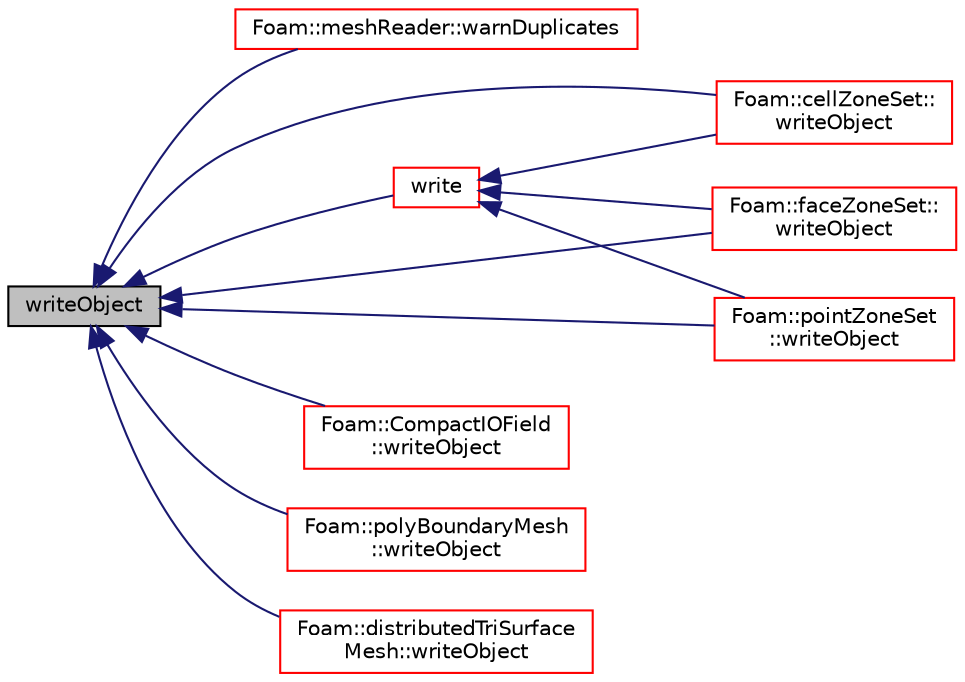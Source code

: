 digraph "writeObject"
{
  bgcolor="transparent";
  edge [fontname="Helvetica",fontsize="10",labelfontname="Helvetica",labelfontsize="10"];
  node [fontname="Helvetica",fontsize="10",shape=record];
  rankdir="LR";
  Node17262 [label="writeObject",height=0.2,width=0.4,color="black", fillcolor="grey75", style="filled", fontcolor="black"];
  Node17262 -> Node17263 [dir="back",color="midnightblue",fontsize="10",style="solid",fontname="Helvetica"];
  Node17263 [label="Foam::meshReader::warnDuplicates",height=0.2,width=0.4,color="red",URL="$a22065.html#a2638db035b2a192cbe57e864292f2823",tooltip="Warn about repeated names. "];
  Node17262 -> Node17265 [dir="back",color="midnightblue",fontsize="10",style="solid",fontname="Helvetica"];
  Node17265 [label="write",height=0.2,width=0.4,color="red",URL="$a27441.html#ad48b7b943e88478c15879659cce7aebc",tooltip="Write using setting from DB. "];
  Node17265 -> Node19170 [dir="back",color="midnightblue",fontsize="10",style="solid",fontname="Helvetica"];
  Node19170 [label="Foam::cellZoneSet::\lwriteObject",height=0.2,width=0.4,color="red",URL="$a26577.html#ad29090f3bdbff43fd95fa2d856219b5f",tooltip="Write cellZone. "];
  Node17265 -> Node19172 [dir="back",color="midnightblue",fontsize="10",style="solid",fontname="Helvetica"];
  Node19172 [label="Foam::faceZoneSet::\lwriteObject",height=0.2,width=0.4,color="red",URL="$a26585.html#ad29090f3bdbff43fd95fa2d856219b5f",tooltip="Write faceZone. "];
  Node17265 -> Node19174 [dir="back",color="midnightblue",fontsize="10",style="solid",fontname="Helvetica"];
  Node19174 [label="Foam::pointZoneSet\l::writeObject",height=0.2,width=0.4,color="red",URL="$a26593.html#ad29090f3bdbff43fd95fa2d856219b5f",tooltip="Write pointZone. "];
  Node17262 -> Node19179 [dir="back",color="midnightblue",fontsize="10",style="solid",fontname="Helvetica"];
  Node19179 [label="Foam::CompactIOField\l::writeObject",height=0.2,width=0.4,color="red",URL="$a27257.html#ad29090f3bdbff43fd95fa2d856219b5f",tooltip="Write using given format, version and compression. "];
  Node17262 -> Node19170 [dir="back",color="midnightblue",fontsize="10",style="solid",fontname="Helvetica"];
  Node17262 -> Node19174 [dir="back",color="midnightblue",fontsize="10",style="solid",fontname="Helvetica"];
  Node17262 -> Node19172 [dir="back",color="midnightblue",fontsize="10",style="solid",fontname="Helvetica"];
  Node17262 -> Node19181 [dir="back",color="midnightblue",fontsize="10",style="solid",fontname="Helvetica"];
  Node19181 [label="Foam::polyBoundaryMesh\l::writeObject",height=0.2,width=0.4,color="red",URL="$a28557.html#aac52c08633b4e1e66bc6fb382b7ec674",tooltip="Write using given format, version and form uncompression. "];
  Node17262 -> Node18505 [dir="back",color="midnightblue",fontsize="10",style="solid",fontname="Helvetica"];
  Node18505 [label="Foam::distributedTriSurface\lMesh::writeObject",height=0.2,width=0.4,color="red",URL="$a29993.html#aac52c08633b4e1e66bc6fb382b7ec674",tooltip="Write using given format, version and compression. "];
}
